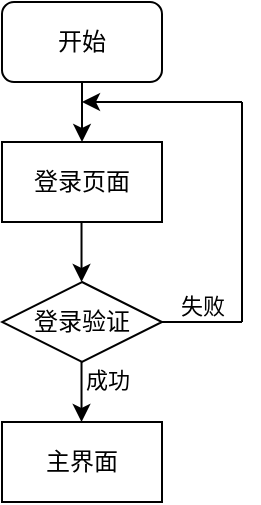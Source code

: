 <mxfile version="22.1.12" type="github">
  <diagram name="Page-1" id="oVx1jXxx25YVMZwuPmk9">
    <mxGraphModel dx="683" dy="382" grid="1" gridSize="10" guides="1" tooltips="1" connect="1" arrows="1" fold="1" page="1" pageScale="1" pageWidth="827" pageHeight="1169" math="0" shadow="0">
      <root>
        <mxCell id="0" />
        <mxCell id="1" parent="0" />
        <mxCell id="AyjXK9c8F2JQdm_cFn85-2" value="开始" style="rounded=1;whiteSpace=wrap;html=1;" vertex="1" parent="1">
          <mxGeometry x="360" y="40" width="80" height="40" as="geometry" />
        </mxCell>
        <mxCell id="AyjXK9c8F2JQdm_cFn85-3" value="登录页面" style="rounded=0;whiteSpace=wrap;html=1;" vertex="1" parent="1">
          <mxGeometry x="360" y="110" width="80" height="40" as="geometry" />
        </mxCell>
        <mxCell id="AyjXK9c8F2JQdm_cFn85-4" value="登录验证" style="rhombus;whiteSpace=wrap;html=1;" vertex="1" parent="1">
          <mxGeometry x="360" y="180" width="80" height="40" as="geometry" />
        </mxCell>
        <mxCell id="AyjXK9c8F2JQdm_cFn85-6" value="" style="endArrow=classic;html=1;rounded=0;exitX=0.5;exitY=1;exitDx=0;exitDy=0;entryX=0.5;entryY=0;entryDx=0;entryDy=0;" edge="1" parent="1" source="AyjXK9c8F2JQdm_cFn85-2" target="AyjXK9c8F2JQdm_cFn85-3">
          <mxGeometry width="50" height="50" relative="1" as="geometry">
            <mxPoint x="420" y="170" as="sourcePoint" />
            <mxPoint x="470" y="120" as="targetPoint" />
          </mxGeometry>
        </mxCell>
        <mxCell id="AyjXK9c8F2JQdm_cFn85-7" value="" style="endArrow=classic;html=1;rounded=0;exitX=0.5;exitY=1;exitDx=0;exitDy=0;entryX=0.5;entryY=0;entryDx=0;entryDy=0;" edge="1" parent="1">
          <mxGeometry width="50" height="50" relative="1" as="geometry">
            <mxPoint x="399.76" y="150" as="sourcePoint" />
            <mxPoint x="399.76" y="180" as="targetPoint" />
          </mxGeometry>
        </mxCell>
        <mxCell id="AyjXK9c8F2JQdm_cFn85-8" value="" style="endArrow=none;html=1;rounded=0;" edge="1" parent="1">
          <mxGeometry width="50" height="50" relative="1" as="geometry">
            <mxPoint x="440" y="200" as="sourcePoint" />
            <mxPoint x="480" y="200" as="targetPoint" />
          </mxGeometry>
        </mxCell>
        <mxCell id="AyjXK9c8F2JQdm_cFn85-11" value="失败" style="edgeLabel;html=1;align=center;verticalAlign=bottom;resizable=0;points=[];" vertex="1" connectable="0" parent="AyjXK9c8F2JQdm_cFn85-8">
          <mxGeometry x="-0.007" relative="1" as="geometry">
            <mxPoint as="offset" />
          </mxGeometry>
        </mxCell>
        <mxCell id="AyjXK9c8F2JQdm_cFn85-9" value="" style="endArrow=none;html=1;rounded=0;" edge="1" parent="1">
          <mxGeometry width="50" height="50" relative="1" as="geometry">
            <mxPoint x="480" y="200" as="sourcePoint" />
            <mxPoint x="480" y="90" as="targetPoint" />
          </mxGeometry>
        </mxCell>
        <mxCell id="AyjXK9c8F2JQdm_cFn85-10" value="" style="endArrow=classic;html=1;rounded=0;" edge="1" parent="1">
          <mxGeometry width="50" height="50" relative="1" as="geometry">
            <mxPoint x="480" y="90" as="sourcePoint" />
            <mxPoint x="400" y="90" as="targetPoint" />
          </mxGeometry>
        </mxCell>
        <mxCell id="AyjXK9c8F2JQdm_cFn85-12" value="主界面" style="rounded=0;whiteSpace=wrap;html=1;" vertex="1" parent="1">
          <mxGeometry x="360" y="250" width="80" height="40" as="geometry" />
        </mxCell>
        <mxCell id="AyjXK9c8F2JQdm_cFn85-13" value="" style="endArrow=classic;html=1;rounded=0;exitX=0.5;exitY=1;exitDx=0;exitDy=0;entryX=0.5;entryY=0;entryDx=0;entryDy=0;" edge="1" parent="1">
          <mxGeometry width="50" height="50" relative="1" as="geometry">
            <mxPoint x="399.76" y="220" as="sourcePoint" />
            <mxPoint x="399.76" y="250" as="targetPoint" />
          </mxGeometry>
        </mxCell>
        <mxCell id="AyjXK9c8F2JQdm_cFn85-14" value="成功" style="edgeLabel;html=1;align=left;verticalAlign=middle;resizable=0;points=[];" vertex="1" connectable="0" parent="AyjXK9c8F2JQdm_cFn85-13">
          <mxGeometry x="-0.403" relative="1" as="geometry">
            <mxPoint as="offset" />
          </mxGeometry>
        </mxCell>
      </root>
    </mxGraphModel>
  </diagram>
</mxfile>
